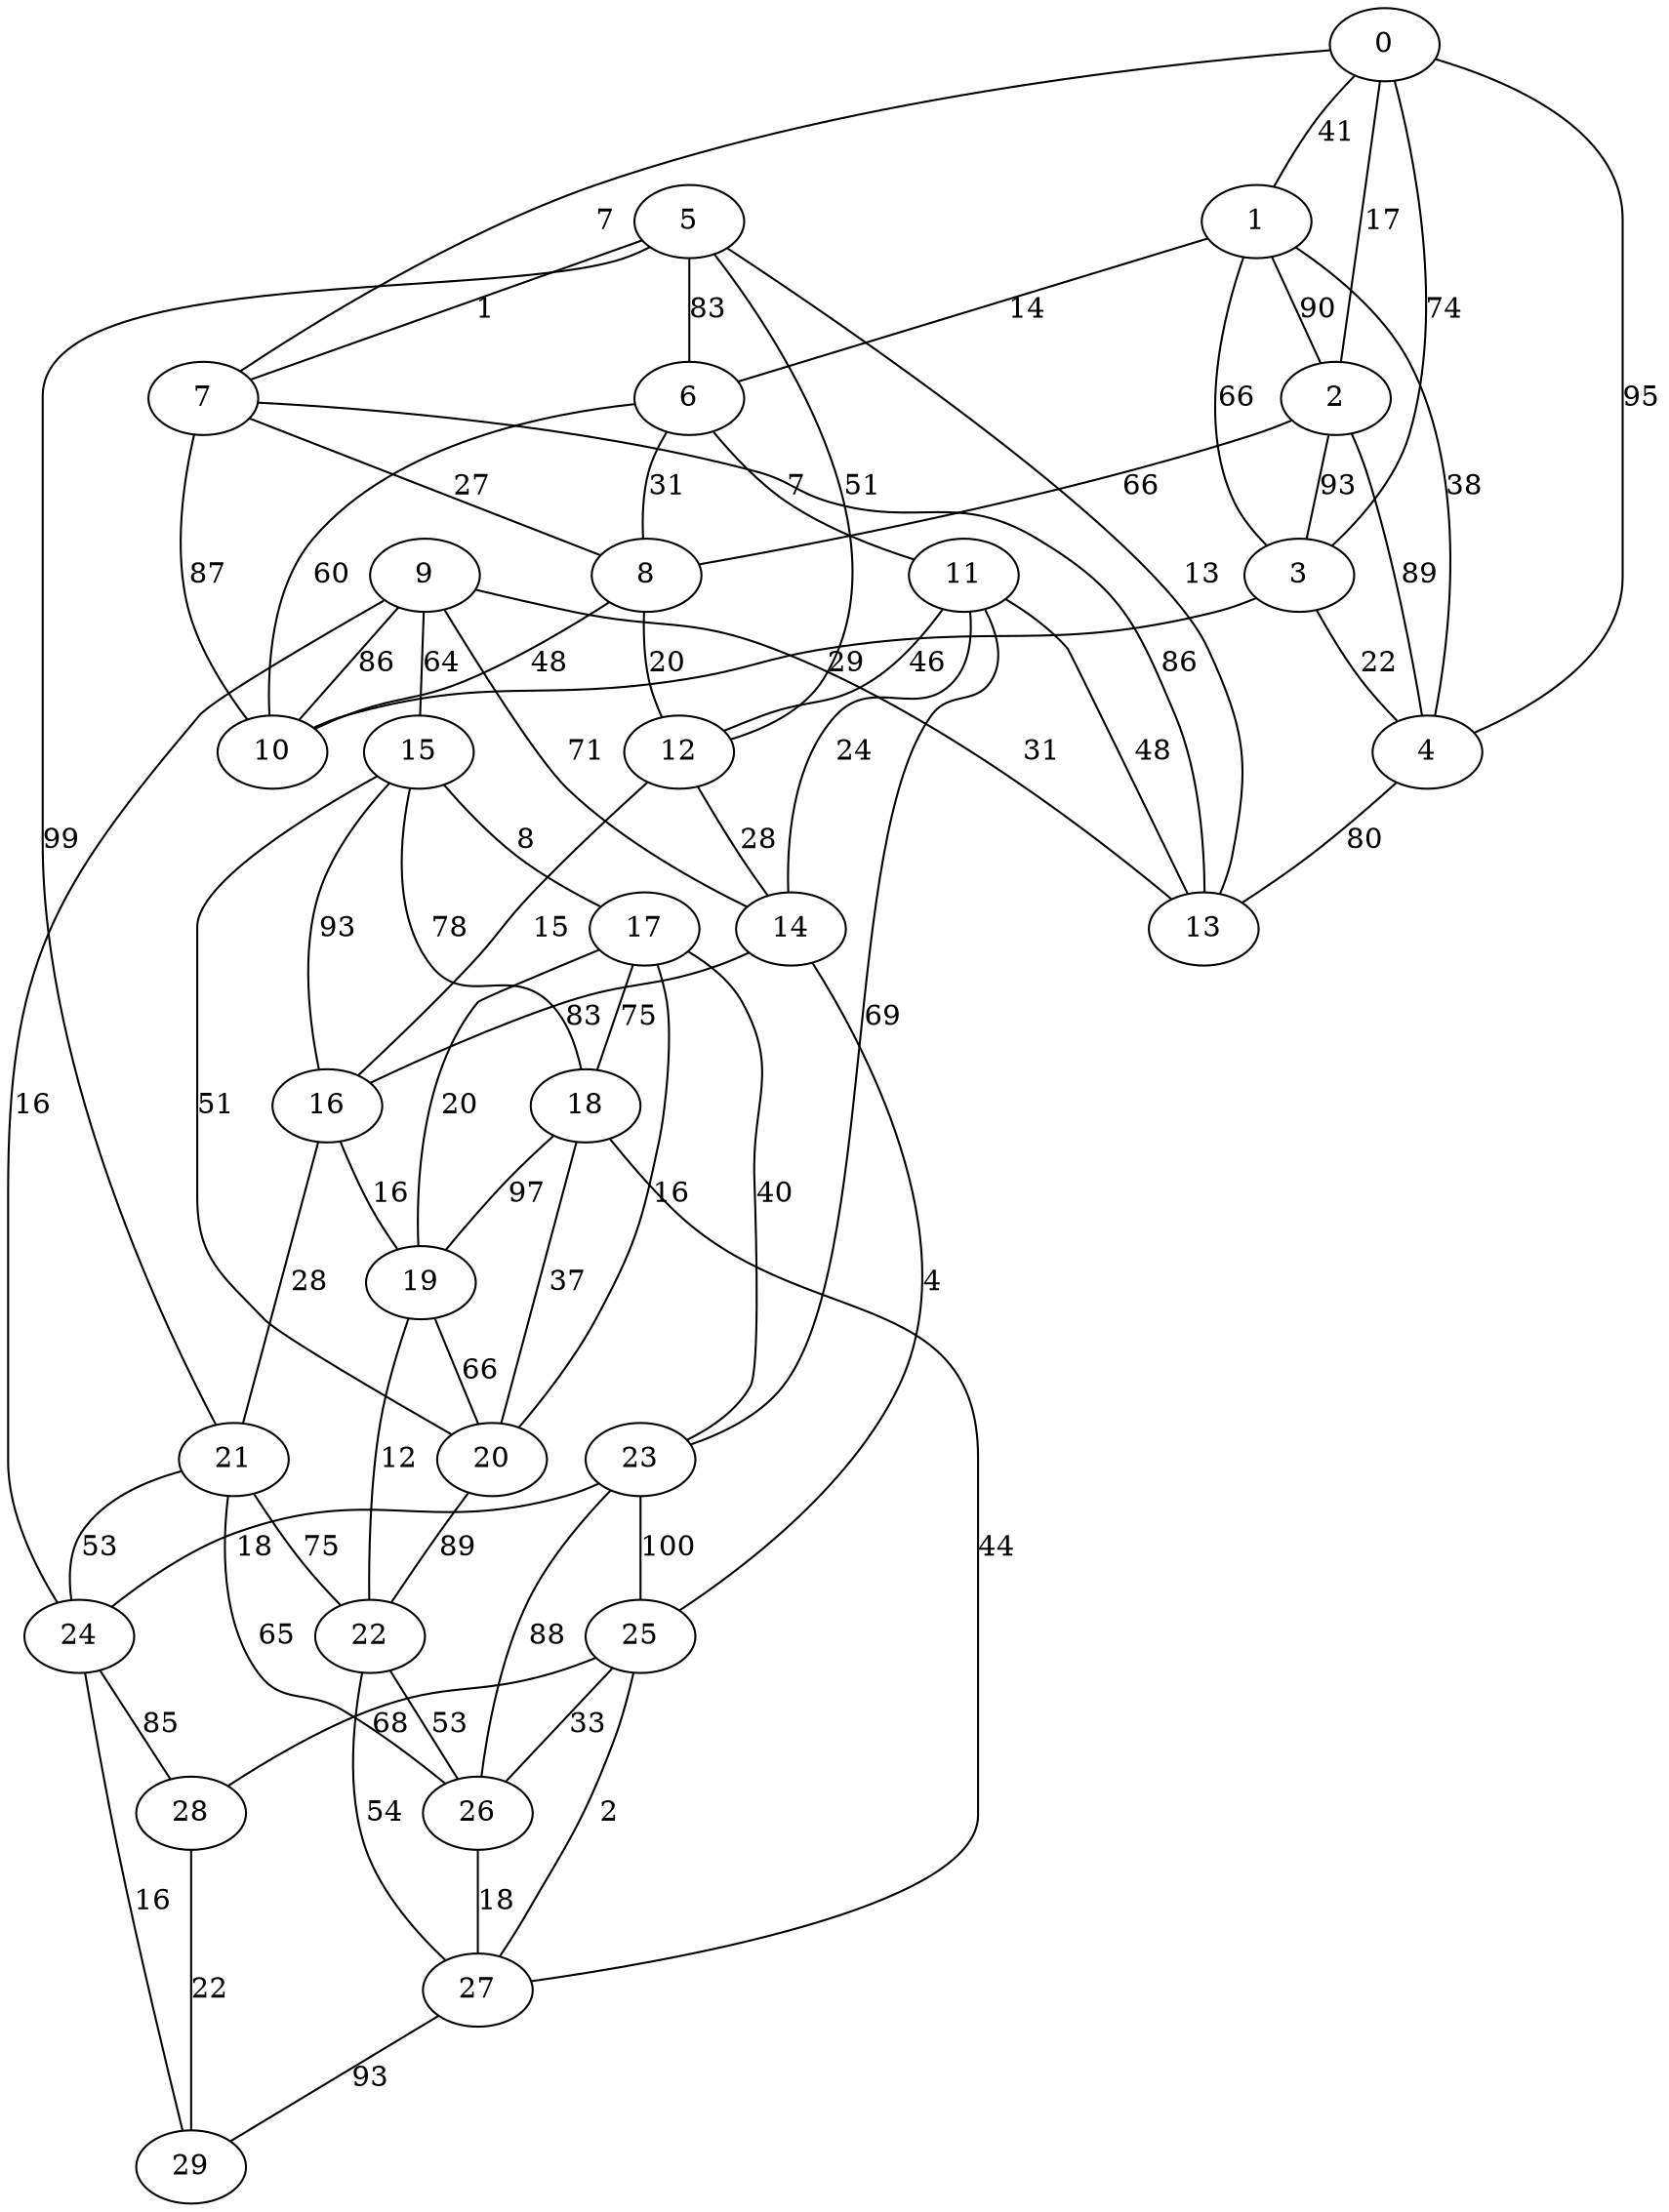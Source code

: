 graph abstract {
  0 [label="0"];
  1 [label="1"];
  2 [label="2"];
  3 [label="3"];
  4 [label="4"];
  5 [label="5"];
  6 [label="6"];
  7 [label="7"];
  8 [label="8"];
  9 [label="9"];
  10 [label="10"];
  11 [label="11"];
  12 [label="12"];
  13 [label="13"];
  14 [label="14"];
  15 [label="15"];
  16 [label="16"];
  17 [label="17"];
  18 [label="18"];
  19 [label="19"];
  20 [label="20"];
  21 [label="21"];
  22 [label="22"];
  23 [label="23"];
  24 [label="24"];
  25 [label="25"];
  26 [label="26"];
  27 [label="27"];
  28 [label="28"];
  29 [label="29"];
  0 -- 4 [label="95"];
  0 -- 3 [label="74"];
  0 -- 7 [label="7"];
  0 -- 2 [label="17"];
  0 -- 1 [label="41"];
  1 -- 6 [label="14"];
  1 -- 2 [label="90"];
  1 -- 4 [label="38"];
  1 -- 3 [label="66"];
  2 -- 8 [label="66"];
  2 -- 4 [label="89"];
  2 -- 3 [label="93"];
  3 -- 10 [label="29"];
  3 -- 4 [label="22"];
  4 -- 13 [label="80"];
  5 -- 13 [label="13"];
  5 -- 12 [label="51"];
  5 -- 7 [label="1"];
  5 -- 21 [label="99"];
  5 -- 6 [label="83"];
  6 -- 11 [label="7"];
  6 -- 8 [label="31"];
  6 -- 10 [label="60"];
  7 -- 10 [label="87"];
  7 -- 13 [label="86"];
  7 -- 8 [label="27"];
  8 -- 10 [label="48"];
  8 -- 12 [label="20"];
  9 -- 15 [label="64"];
  9 -- 10 [label="86"];
  9 -- 13 [label="31"];
  9 -- 14 [label="71"];
  9 -- 24 [label="16"];
  11 -- 12 [label="46"];
  11 -- 13 [label="48"];
  11 -- 23 [label="69"];
  11 -- 14 [label="24"];
  12 -- 16 [label="15"];
  12 -- 14 [label="28"];
  14 -- 16 [label="83"];
  14 -- 25 [label="4"];
  15 -- 20 [label="51"];
  15 -- 17 [label="8"];
  15 -- 18 [label="78"];
  15 -- 16 [label="93"];
  16 -- 21 [label="28"];
  16 -- 19 [label="16"];
  17 -- 18 [label="75"];
  17 -- 19 [label="20"];
  17 -- 23 [label="40"];
  17 -- 20 [label="16"];
  18 -- 19 [label="97"];
  18 -- 27 [label="44"];
  18 -- 20 [label="37"];
  19 -- 22 [label="12"];
  19 -- 20 [label="66"];
  20 -- 22 [label="89"];
  21 -- 26 [label="65"];
  21 -- 22 [label="75"];
  21 -- 24 [label="53"];
  22 -- 26 [label="53"];
  22 -- 27 [label="54"];
  23 -- 26 [label="88"];
  23 -- 24 [label="18"];
  23 -- 25 [label="100"];
  24 -- 29 [label="16"];
  24 -- 28 [label="85"];
  25 -- 27 [label="2"];
  25 -- 28 [label="68"];
  25 -- 26 [label="33"];
  26 -- 27 [label="18"];
  27 -- 29 [label="93"];
  28 -- 29 [label="22"];
}